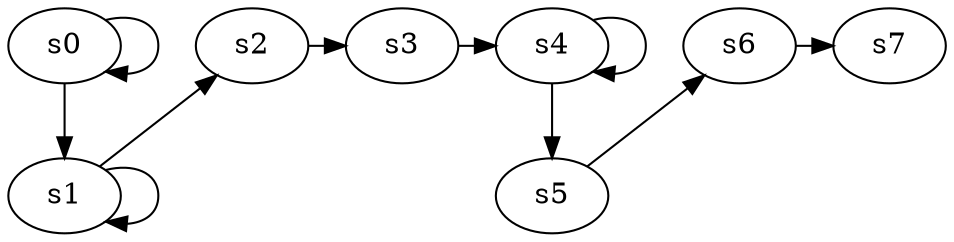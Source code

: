 digraph game_0026_chain_8 {
    s0 [name="s0", player=0];
    s1 [name="s1", player=1, target=1];
    s2 [name="s2", player=0];
    s3 [name="s3", player=1];
    s4 [name="s4", player=0];
    s5 [name="s5", player=1];
    s6 [name="s6", player=0];
    s7 [name="s7", player=1];

    s0 -> s1;
    s1 -> s2 [constraint="time % 4 == 2"];
    s2 -> s3 [constraint="time == 1 || time == 16 || time == 17"];
    s3 -> s4 [constraint="time % 2 == 0"];
    s4 -> s5;
    s5 -> s6 [constraint="time % 4 == 0"];
    s6 -> s7 [constraint="time == 4 || time == 17"];
    s0 -> s0 [constraint="time % 4 == 0"];
    s1 -> s1 [constraint="time % 2 == 0"];
    s4 -> s4 [constraint="time % 2 == 0"];
}
